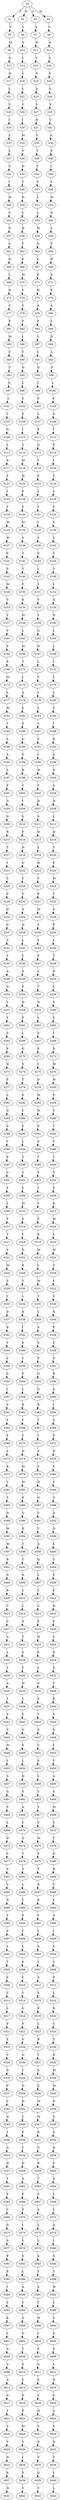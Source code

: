 strict digraph  {
	S0 -> S1 [ label = T ];
	S0 -> S2 [ label = N ];
	S0 -> S3 [ label = G ];
	S0 -> S4 [ label = M ];
	S1 -> S5 [ label = V ];
	S2 -> S6 [ label = L ];
	S3 -> S7 [ label = E ];
	S4 -> S8 [ label = S ];
	S5 -> S9 [ label = M ];
	S6 -> S10 [ label = V ];
	S7 -> S11 [ label = M ];
	S8 -> S12 [ label = N ];
	S9 -> S13 [ label = G ];
	S10 -> S14 [ label = I ];
	S11 -> S15 [ label = T ];
	S12 -> S16 [ label = A ];
	S13 -> S17 [ label = N ];
	S14 -> S18 [ label = L ];
	S15 -> S19 [ label = N ];
	S16 -> S20 [ label = S ];
	S17 -> S21 [ label = L ];
	S18 -> S22 [ label = L ];
	S19 -> S23 [ label = A ];
	S20 -> S24 [ label = L ];
	S21 -> S25 [ label = V ];
	S22 -> S26 [ label = V ];
	S23 -> S27 [ label = S ];
	S24 -> S28 [ label = V ];
	S25 -> S29 [ label = I ];
	S26 -> S30 [ label = I ];
	S27 -> S31 [ label = H ];
	S28 -> S32 [ label = T ];
	S29 -> S33 [ label = L ];
	S30 -> S34 [ label = M ];
	S31 -> S35 [ label = V ];
	S32 -> S36 [ label = A ];
	S33 -> S37 [ label = L ];
	S34 -> S38 [ label = V ];
	S35 -> S39 [ label = T ];
	S36 -> S40 [ label = F ];
	S37 -> S41 [ label = V ];
	S38 -> S42 [ label = N ];
	S39 -> S43 [ label = T ];
	S40 -> S44 [ label = I ];
	S41 -> S45 [ label = I ];
	S42 -> S46 [ label = C ];
	S43 -> S47 [ label = F ];
	S44 -> S48 [ label = L ];
	S45 -> S49 [ label = M ];
	S46 -> S50 [ label = H ];
	S47 -> S51 [ label = L ];
	S48 -> S52 [ label = M ];
	S49 -> S53 [ label = V ];
	S50 -> S54 [ label = L ];
	S51 -> S55 [ label = L ];
	S52 -> S56 [ label = G ];
	S53 -> S57 [ label = N ];
	S54 -> S58 [ label = H ];
	S55 -> S59 [ label = M ];
	S56 -> S60 [ label = L ];
	S57 -> S61 [ label = C ];
	S58 -> S62 [ label = T ];
	S59 -> S63 [ label = G ];
	S60 -> S64 [ label = P ];
	S61 -> S65 [ label = H ];
	S62 -> S66 [ label = P ];
	S63 -> S67 [ label = L ];
	S64 -> S68 [ label = H ];
	S65 -> S69 [ label = L ];
	S66 -> S70 [ label = M ];
	S67 -> S71 [ label = P ];
	S68 -> S72 [ label = A ];
	S69 -> S73 [ label = H ];
	S70 -> S74 [ label = Y ];
	S71 -> S75 [ label = H ];
	S72 -> S76 [ label = P ];
	S73 -> S77 [ label = T ];
	S74 -> S78 [ label = Y ];
	S75 -> S79 [ label = A ];
	S76 -> S80 [ label = A ];
	S77 -> S81 [ label = P ];
	S78 -> S82 [ label = F ];
	S79 -> S83 [ label = P ];
	S80 -> S84 [ label = L ];
	S81 -> S85 [ label = M ];
	S82 -> S86 [ label = L ];
	S83 -> S87 [ label = V ];
	S84 -> S88 [ label = D ];
	S85 -> S89 [ label = Y ];
	S86 -> S90 [ label = T ];
	S87 -> S91 [ label = L ];
	S88 -> S92 [ label = A ];
	S89 -> S93 [ label = Y ];
	S90 -> S94 [ label = N ];
	S91 -> S95 [ label = D ];
	S92 -> S96 [ label = P ];
	S93 -> S97 [ label = F ];
	S94 -> S98 [ label = L ];
	S95 -> S99 [ label = I ];
	S96 -> S100 [ label = L ];
	S97 -> S101 [ label = L ];
	S98 -> S102 [ label = S ];
	S99 -> S103 [ label = P ];
	S100 -> S104 [ label = F ];
	S101 -> S105 [ label = T ];
	S102 -> S106 [ label = F ];
	S103 -> S107 [ label = L ];
	S104 -> S108 [ label = G ];
	S105 -> S109 [ label = N ];
	S106 -> S110 [ label = I ];
	S107 -> S111 [ label = F ];
	S108 -> S112 [ label = I ];
	S109 -> S113 [ label = L ];
	S110 -> S114 [ label = Y ];
	S111 -> S115 [ label = G ];
	S112 -> S116 [ label = F ];
	S113 -> S117 [ label = S ];
	S114 -> S118 [ label = M ];
	S115 -> S119 [ label = I ];
	S116 -> S120 [ label = L ];
	S117 -> S121 [ label = F ];
	S118 -> S122 [ label = W ];
	S119 -> S123 [ label = F ];
	S120 -> S124 [ label = V ];
	S121 -> S125 [ label = I ];
	S122 -> S126 [ label = F ];
	S123 -> S127 [ label = L ];
	S124 -> S128 [ label = V ];
	S125 -> S129 [ label = Y ];
	S126 -> S130 [ label = S ];
	S127 -> S131 [ label = V ];
	S128 -> S132 [ label = Y ];
	S129 -> S133 [ label = M ];
	S130 -> S134 [ label = M ];
	S131 -> S135 [ label = I ];
	S132 -> S136 [ label = V ];
	S133 -> S137 [ label = W ];
	S134 -> S138 [ label = V ];
	S135 -> S139 [ label = Y ];
	S136 -> S140 [ label = L ];
	S137 -> S141 [ label = F ];
	S138 -> S142 [ label = T ];
	S139 -> S143 [ label = V ];
	S140 -> S144 [ label = T ];
	S141 -> S145 [ label = S ];
	S142 -> S146 [ label = V ];
	S143 -> S147 [ label = L ];
	S144 -> S148 [ label = V ];
	S145 -> S149 [ label = M ];
	S146 -> S150 [ label = P ];
	S147 -> S151 [ label = T ];
	S148 -> S152 [ label = L ];
	S149 -> S153 [ label = V ];
	S150 -> S154 [ label = K ];
	S151 -> S155 [ label = V ];
	S152 -> S156 [ label = G ];
	S153 -> S157 [ label = T ];
	S154 -> S158 [ label = M ];
	S155 -> S159 [ label = V ];
	S156 -> S160 [ label = N ];
	S157 -> S161 [ label = V ];
	S158 -> S162 [ label = L ];
	S159 -> S163 [ label = G ];
	S160 -> S164 [ label = L ];
	S161 -> S165 [ label = P ];
	S162 -> S166 [ label = M ];
	S163 -> S167 [ label = N ];
	S164 -> S168 [ label = L ];
	S165 -> S169 [ label = K ];
	S166 -> S170 [ label = T ];
	S167 -> S171 [ label = L ];
	S168 -> S172 [ label = I ];
	S169 -> S173 [ label = M ];
	S170 -> S174 [ label = L ];
	S171 -> S175 [ label = V ];
	S172 -> S176 [ label = L ];
	S173 -> S177 [ label = L ];
	S174 -> S178 [ label = A ];
	S175 -> S179 [ label = I ];
	S176 -> S180 [ label = L ];
	S177 -> S181 [ label = M ];
	S178 -> S182 [ label = S ];
	S179 -> S183 [ label = L ];
	S180 -> S184 [ label = V ];
	S181 -> S185 [ label = T ];
	S182 -> S186 [ label = P ];
	S183 -> S187 [ label = L ];
	S184 -> S188 [ label = I ];
	S185 -> S189 [ label = L ];
	S186 -> S190 [ label = G ];
	S187 -> S191 [ label = V ];
	S188 -> S192 [ label = R ];
	S189 -> S193 [ label = A ];
	S190 -> S194 [ label = G ];
	S191 -> S195 [ label = I ];
	S192 -> S196 [ label = A ];
	S193 -> S197 [ label = S ];
	S194 -> S198 [ label = R ];
	S195 -> S199 [ label = M ];
	S196 -> S200 [ label = D ];
	S197 -> S201 [ label = P ];
	S198 -> S202 [ label = T ];
	S199 -> S203 [ label = V ];
	S200 -> S204 [ label = S ];
	S201 -> S205 [ label = G ];
	S202 -> S206 [ label = I ];
	S203 -> S207 [ label = N ];
	S204 -> S208 [ label = H ];
	S205 -> S209 [ label = G ];
	S206 -> S210 [ label = S ];
	S207 -> S211 [ label = S ];
	S208 -> S212 [ label = L ];
	S209 -> S213 [ label = R ];
	S210 -> S214 [ label = F ];
	S211 -> S215 [ label = H ];
	S212 -> S216 [ label = H ];
	S213 -> S217 [ label = T ];
	S214 -> S218 [ label = H ];
	S215 -> S219 [ label = L ];
	S216 -> S220 [ label = T ];
	S217 -> S221 [ label = I ];
	S218 -> S222 [ label = G ];
	S219 -> S223 [ label = H ];
	S220 -> S224 [ label = P ];
	S221 -> S225 [ label = S ];
	S222 -> S226 [ label = C ];
	S223 -> S227 [ label = T ];
	S224 -> S228 [ label = M ];
	S225 -> S229 [ label = F ];
	S226 -> S230 [ label = V ];
	S227 -> S231 [ label = P ];
	S228 -> S232 [ label = Y ];
	S229 -> S233 [ label = H ];
	S230 -> S234 [ label = A ];
	S231 -> S235 [ label = M ];
	S232 -> S236 [ label = S ];
	S233 -> S237 [ label = G ];
	S234 -> S238 [ label = Q ];
	S235 -> S239 [ label = Y ];
	S236 -> S240 [ label = F ];
	S237 -> S241 [ label = C ];
	S238 -> S242 [ label = L ];
	S239 -> S243 [ label = Y ];
	S240 -> S244 [ label = L ];
	S241 -> S245 [ label = V ];
	S242 -> S246 [ label = Y ];
	S243 -> S247 [ label = F ];
	S244 -> S248 [ label = T ];
	S245 -> S249 [ label = A ];
	S246 -> S250 [ label = S ];
	S247 -> S251 [ label = L ];
	S248 -> S252 [ label = N ];
	S249 -> S253 [ label = Q ];
	S250 -> S254 [ label = F ];
	S251 -> S255 [ label = T ];
	S252 -> S256 [ label = L ];
	S253 -> S257 [ label = L ];
	S254 -> S258 [ label = H ];
	S255 -> S259 [ label = N ];
	S256 -> S260 [ label = S ];
	S257 -> S261 [ label = Y ];
	S258 -> S262 [ label = F ];
	S259 -> S263 [ label = L ];
	S260 -> S264 [ label = F ];
	S261 -> S265 [ label = S ];
	S262 -> S266 [ label = L ];
	S263 -> S267 [ label = S ];
	S264 -> S268 [ label = I ];
	S265 -> S269 [ label = F ];
	S266 -> S270 [ label = G ];
	S267 -> S271 [ label = F ];
	S268 -> S272 [ label = D ];
	S269 -> S273 [ label = H ];
	S270 -> S274 [ label = S ];
	S271 -> S275 [ label = I ];
	S272 -> S276 [ label = M ];
	S273 -> S277 [ label = F ];
	S274 -> S278 [ label = T ];
	S275 -> S279 [ label = D ];
	S276 -> S280 [ label = W ];
	S277 -> S281 [ label = L ];
	S278 -> S282 [ label = E ];
	S279 -> S283 [ label = M ];
	S280 -> S284 [ label = F ];
	S281 -> S285 [ label = G ];
	S282 -> S286 [ label = C ];
	S283 -> S287 [ label = W ];
	S284 -> S288 [ label = S ];
	S285 -> S289 [ label = S ];
	S286 -> S290 [ label = F ];
	S287 -> S291 [ label = F ];
	S288 -> S292 [ label = T ];
	S289 -> S293 [ label = T ];
	S290 -> S294 [ label = L ];
	S291 -> S295 [ label = S ];
	S292 -> S296 [ label = V ];
	S293 -> S297 [ label = E ];
	S294 -> S298 [ label = Y ];
	S295 -> S299 [ label = T ];
	S296 -> S300 [ label = T ];
	S297 -> S301 [ label = C ];
	S298 -> S302 [ label = T ];
	S299 -> S303 [ label = V ];
	S300 -> S304 [ label = V ];
	S301 -> S305 [ label = F ];
	S302 -> S306 [ label = V ];
	S303 -> S307 [ label = T ];
	S304 -> S308 [ label = P ];
	S305 -> S309 [ label = L ];
	S306 -> S310 [ label = M ];
	S307 -> S311 [ label = V ];
	S308 -> S312 [ label = K ];
	S309 -> S313 [ label = Y ];
	S310 -> S314 [ label = S ];
	S311 -> S315 [ label = P ];
	S312 -> S316 [ label = M ];
	S313 -> S317 [ label = T ];
	S314 -> S318 [ label = Y ];
	S315 -> S319 [ label = K ];
	S316 -> S320 [ label = L ];
	S317 -> S321 [ label = V ];
	S318 -> S322 [ label = D ];
	S319 -> S323 [ label = M ];
	S320 -> S324 [ label = M ];
	S321 -> S325 [ label = M ];
	S322 -> S326 [ label = R ];
	S323 -> S327 [ label = L ];
	S324 -> S328 [ label = T ];
	S325 -> S329 [ label = S ];
	S326 -> S330 [ label = Y ];
	S327 -> S331 [ label = M ];
	S328 -> S332 [ label = L ];
	S329 -> S333 [ label = Y ];
	S330 -> S334 [ label = L ];
	S331 -> S335 [ label = T ];
	S332 -> S336 [ label = V ];
	S333 -> S337 [ label = D ];
	S334 -> S338 [ label = A ];
	S335 -> S339 [ label = L ];
	S336 -> S340 [ label = S ];
	S337 -> S341 [ label = R ];
	S338 -> S342 [ label = I ];
	S339 -> S343 [ label = A ];
	S340 -> S344 [ label = P ];
	S341 -> S345 [ label = Y ];
	S342 -> S346 [ label = S ];
	S343 -> S347 [ label = S ];
	S344 -> S348 [ label = S ];
	S345 -> S349 [ label = L ];
	S346 -> S350 [ label = Y ];
	S347 -> S351 [ label = P ];
	S348 -> S352 [ label = G ];
	S349 -> S353 [ label = A ];
	S350 -> S354 [ label = P ];
	S351 -> S355 [ label = G ];
	S352 -> S356 [ label = R ];
	S353 -> S357 [ label = I ];
	S354 -> S358 [ label = L ];
	S355 -> S359 [ label = G ];
	S356 -> S360 [ label = A ];
	S357 -> S361 [ label = S ];
	S358 -> S362 [ label = R ];
	S359 -> S363 [ label = R ];
	S360 -> S364 [ label = I ];
	S361 -> S365 [ label = Y ];
	S362 -> S366 [ label = Y ];
	S363 -> S367 [ label = T ];
	S364 -> S368 [ label = S ];
	S365 -> S369 [ label = P ];
	S366 -> S370 [ label = T ];
	S367 -> S371 [ label = I ];
	S368 -> S372 [ label = F ];
	S369 -> S373 [ label = L ];
	S370 -> S374 [ label = N ];
	S371 -> S375 [ label = S ];
	S372 -> S376 [ label = H ];
	S373 -> S377 [ label = R ];
	S374 -> S378 [ label = M ];
	S375 -> S379 [ label = F ];
	S376 -> S380 [ label = S ];
	S377 -> S381 [ label = Y ];
	S378 -> S382 [ label = M ];
	S379 -> S383 [ label = H ];
	S380 -> S384 [ label = C ];
	S381 -> S385 [ label = T ];
	S382 -> S386 [ label = R ];
	S383 -> S387 [ label = G ];
	S384 -> S388 [ label = V ];
	S385 -> S389 [ label = N ];
	S386 -> S390 [ label = G ];
	S387 -> S391 [ label = C ];
	S388 -> S392 [ label = A ];
	S389 -> S393 [ label = M ];
	S390 -> S394 [ label = R ];
	S391 -> S395 [ label = V ];
	S392 -> S396 [ label = Q ];
	S393 -> S397 [ label = M ];
	S394 -> S398 [ label = T ];
	S395 -> S399 [ label = A ];
	S396 -> S400 [ label = L ];
	S397 -> S401 [ label = R ];
	S398 -> S402 [ label = C ];
	S399 -> S403 [ label = Q ];
	S400 -> S404 [ label = Y ];
	S401 -> S405 [ label = G ];
	S402 -> S406 [ label = A ];
	S403 -> S407 [ label = L ];
	S404 -> S408 [ label = F ];
	S405 -> S409 [ label = R ];
	S406 -> S410 [ label = L ];
	S407 -> S411 [ label = Y ];
	S408 -> S412 [ label = F ];
	S409 -> S413 [ label = T ];
	S410 -> S414 [ label = L ];
	S411 -> S415 [ label = S ];
	S412 -> S416 [ label = H ];
	S413 -> S417 [ label = C ];
	S414 -> S418 [ label = A ];
	S415 -> S419 [ label = F ];
	S416 -> S420 [ label = F ];
	S417 -> S421 [ label = A ];
	S418 -> S422 [ label = T ];
	S419 -> S423 [ label = H ];
	S420 -> S424 [ label = L ];
	S421 -> S425 [ label = L ];
	S422 -> S426 [ label = S ];
	S423 -> S427 [ label = F ];
	S424 -> S428 [ label = G ];
	S425 -> S429 [ label = L ];
	S426 -> S430 [ label = T ];
	S427 -> S431 [ label = L ];
	S428 -> S432 [ label = S ];
	S429 -> S433 [ label = A ];
	S430 -> S434 [ label = W ];
	S431 -> S435 [ label = G ];
	S432 -> S436 [ label = T ];
	S433 -> S437 [ label = T ];
	S434 -> S438 [ label = L ];
	S435 -> S439 [ label = S ];
	S436 -> S440 [ label = E ];
	S437 -> S441 [ label = S ];
	S438 -> S442 [ label = S ];
	S439 -> S443 [ label = T ];
	S440 -> S444 [ label = C ];
	S441 -> S445 [ label = T ];
	S442 -> S446 [ label = G ];
	S443 -> S447 [ label = E ];
	S444 -> S448 [ label = F ];
	S445 -> S449 [ label = W ];
	S446 -> S450 [ label = S ];
	S447 -> S451 [ label = C ];
	S448 -> S452 [ label = L ];
	S449 -> S453 [ label = L ];
	S450 -> S454 [ label = L ];
	S451 -> S455 [ label = F ];
	S452 -> S456 [ label = Y ];
	S453 -> S457 [ label = S ];
	S454 -> S458 [ label = H ];
	S455 -> S459 [ label = L ];
	S456 -> S460 [ label = A ];
	S457 -> S461 [ label = G ];
	S458 -> S462 [ label = S ];
	S459 -> S463 [ label = Y ];
	S460 -> S464 [ label = V ];
	S461 -> S465 [ label = S ];
	S462 -> S466 [ label = A ];
	S463 -> S467 [ label = T ];
	S464 -> S468 [ label = M ];
	S465 -> S469 [ label = L ];
	S466 -> S470 [ label = V ];
	S467 -> S471 [ label = V ];
	S468 -> S472 [ label = S ];
	S469 -> S473 [ label = H ];
	S470 -> S474 [ label = Q ];
	S471 -> S475 [ label = M ];
	S472 -> S476 [ label = Y ];
	S473 -> S477 [ label = S ];
	S474 -> S478 [ label = T ];
	S475 -> S479 [ label = S ];
	S476 -> S480 [ label = D ];
	S477 -> S481 [ label = A ];
	S478 -> S482 [ label = S ];
	S479 -> S483 [ label = Y ];
	S480 -> S484 [ label = R ];
	S481 -> S485 [ label = V ];
	S482 -> S486 [ label = L ];
	S483 -> S487 [ label = D ];
	S484 -> S488 [ label = Y ];
	S485 -> S489 [ label = Q ];
	S486 -> S490 [ label = T ];
	S487 -> S491 [ label = R ];
	S488 -> S492 [ label = L ];
	S489 -> S493 [ label = T ];
	S490 -> S494 [ label = F ];
	S491 -> S495 [ label = Y ];
	S492 -> S496 [ label = A ];
	S493 -> S497 [ label = S ];
	S494 -> S498 [ label = C ];
	S495 -> S499 [ label = L ];
	S496 -> S500 [ label = I ];
	S497 -> S501 [ label = L ];
	S498 -> S502 [ label = L ];
	S499 -> S503 [ label = A ];
	S500 -> S504 [ label = S ];
	S501 -> S505 [ label = T ];
	S502 -> S506 [ label = P ];
	S503 -> S507 [ label = I ];
	S504 -> S508 [ label = Y ];
	S505 -> S509 [ label = F ];
	S506 -> S510 [ label = Y ];
	S507 -> S511 [ label = S ];
	S508 -> S512 [ label = P ];
	S509 -> S513 [ label = C ];
	S510 -> S514 [ label = C ];
	S511 -> S515 [ label = Y ];
	S512 -> S516 [ label = L ];
	S513 -> S517 [ label = L ];
	S514 -> S518 [ label = G ];
	S515 -> S519 [ label = P ];
	S516 -> S520 [ label = R ];
	S517 -> S521 [ label = P ];
	S518 -> S522 [ label = P ];
	S519 -> S523 [ label = L ];
	S520 -> S524 [ label = Y ];
	S521 -> S525 [ label = Y ];
	S522 -> S526 [ label = S ];
	S523 -> S527 [ label = R ];
	S524 -> S528 [ label = T ];
	S525 -> S529 [ label = C ];
	S526 -> S530 [ label = Q ];
	S527 -> S531 [ label = Y ];
	S528 -> S532 [ label = R ];
	S529 -> S533 [ label = G ];
	S530 -> S534 [ label = I ];
	S531 -> S535 [ label = S ];
	S532 -> S536 [ label = M ];
	S533 -> S537 [ label = P ];
	S534 -> S538 [ label = Q ];
	S535 -> S539 [ label = S ];
	S536 -> S540 [ label = M ];
	S537 -> S541 [ label = S ];
	S538 -> S542 [ label = H ];
	S539 -> S543 [ label = M ];
	S540 -> S544 [ label = N ];
	S541 -> S545 [ label = Q ];
	S542 -> S546 [ label = Y ];
	S543 -> S547 [ label = M ];
	S544 -> S548 [ label = G ];
	S545 -> S549 [ label = I ];
	S546 -> S550 [ label = F ];
	S547 -> S551 [ label = R ];
	S548 -> S552 [ label = S ];
	S549 -> S553 [ label = Q ];
	S550 -> S554 [ label = C ];
	S551 -> S555 [ label = G ];
	S552 -> S556 [ label = R ];
	S553 -> S557 [ label = H ];
	S554 -> S558 [ label = D ];
	S555 -> S559 [ label = R ];
	S556 -> S560 [ label = C ];
	S557 -> S561 [ label = Y ];
	S558 -> S562 [ label = A ];
	S559 -> S563 [ label = T ];
	S560 -> S564 [ label = A ];
	S561 -> S565 [ label = F ];
	S562 -> S566 [ label = P ];
	S563 -> S567 [ label = C ];
	S564 -> S568 [ label = L ];
	S565 -> S569 [ label = C ];
	S566 -> S570 [ label = P ];
	S567 -> S571 [ label = A ];
	S568 -> S572 [ label = L ];
	S569 -> S573 [ label = D ];
	S570 -> S574 [ label = I ];
	S571 -> S575 [ label = L ];
	S572 -> S576 [ label = A ];
	S573 -> S577 [ label = A ];
	S574 -> S578 [ label = L ];
	S575 -> S579 [ label = L ];
	S576 -> S580 [ label = I ];
	S577 -> S581 [ label = P ];
	S578 -> S582 [ label = K ];
	S579 -> S583 [ label = A ];
	S580 -> S584 [ label = G ];
	S581 -> S585 [ label = P ];
	S582 -> S586 [ label = L ];
	S583 -> S587 [ label = T ];
	S584 -> S588 [ label = T ];
	S585 -> S589 [ label = I ];
	S586 -> S590 [ label = A ];
	S587 -> S591 [ label = S ];
	S588 -> S592 [ label = W ];
	S589 -> S593 [ label = L ];
	S590 -> S594 [ label = C ];
	S591 -> S595 [ label = T ];
	S592 -> S596 [ label = L ];
	S593 -> S597 [ label = K ];
	S594 -> S598 [ label = A ];
	S595 -> S599 [ label = W ];
	S596 -> S600 [ label = S ];
	S597 -> S601 [ label = L ];
	S598 -> S602 [ label = G ];
	S599 -> S603 [ label = L ];
	S600 -> S604 [ label = G ];
	S601 -> S605 [ label = A ];
	S602 -> S606 [ label = T ];
	S603 -> S607 [ label = S ];
	S604 -> S608 [ label = S ];
	S605 -> S609 [ label = C ];
	S606 -> S610 [ label = S ];
	S607 -> S611 [ label = G ];
	S608 -> S612 [ label = L ];
	S609 -> S613 [ label = A ];
	S610 -> S614 [ label = V ];
	S611 -> S615 [ label = S ];
	S612 -> S616 [ label = H ];
	S613 -> S617 [ label = G ];
	S614 -> S618 [ label = N ];
	S615 -> S619 [ label = L ];
	S616 -> S620 [ label = S ];
	S617 -> S621 [ label = T ];
	S618 -> S622 [ label = E ];
	S619 -> S623 [ label = H ];
	S620 -> S624 [ label = A ];
	S621 -> S625 [ label = S ];
	S622 -> S626 [ label = M ];
	S623 -> S627 [ label = S ];
	S624 -> S628 [ label = V ];
	S625 -> S629 [ label = V ];
	S626 -> S630 [ label = V ];
	S627 -> S631 [ label = A ];
	S628 -> S632 [ label = Q ];
	S629 -> S633 [ label = N ];
	S630 -> S634 [ label = I ];
	S631 -> S635 [ label = V ];
	S632 -> S636 [ label = T ];
	S633 -> S637 [ label = E ];
	S634 -> S638 [ label = F ];
	S635 -> S639 [ label = Q ];
	S636 -> S640 [ label = I ];
	S637 -> S641 [ label = M ];
	S638 -> S642 [ label = V ];
	S639 -> S643 [ label = T ];
	S640 -> S644 [ label = L ];
}
